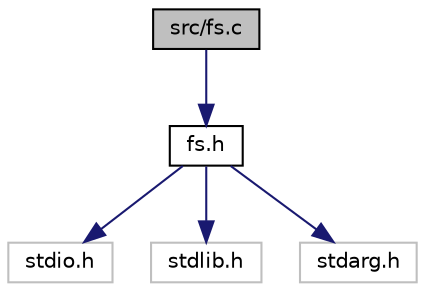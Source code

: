 digraph "src/fs.c"
{
 // LATEX_PDF_SIZE
  edge [fontname="Helvetica",fontsize="10",labelfontname="Helvetica",labelfontsize="10"];
  node [fontname="Helvetica",fontsize="10",shape=record];
  Node1 [label="src/fs.c",height=0.2,width=0.4,color="black", fillcolor="grey75", style="filled", fontcolor="black",tooltip="File System."];
  Node1 -> Node2 [color="midnightblue",fontsize="10",style="solid"];
  Node2 [label="fs.h",height=0.2,width=0.4,color="black", fillcolor="white", style="filled",URL="$fs_8h.html",tooltip="File System."];
  Node2 -> Node3 [color="midnightblue",fontsize="10",style="solid"];
  Node3 [label="stdio.h",height=0.2,width=0.4,color="grey75", fillcolor="white", style="filled",tooltip=" "];
  Node2 -> Node4 [color="midnightblue",fontsize="10",style="solid"];
  Node4 [label="stdlib.h",height=0.2,width=0.4,color="grey75", fillcolor="white", style="filled",tooltip=" "];
  Node2 -> Node5 [color="midnightblue",fontsize="10",style="solid"];
  Node5 [label="stdarg.h",height=0.2,width=0.4,color="grey75", fillcolor="white", style="filled",tooltip=" "];
}

